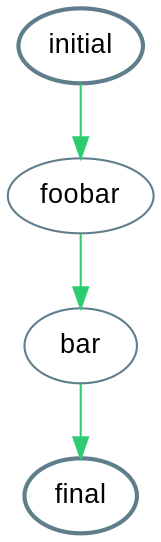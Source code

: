 digraph "test-machine" {
    node1 [label="initial" fontname="Arial" fontsize="13" fontcolor="#000000" color="#607d8b" style="bold"];
    node2 [label="foobar" fontname="Arial" fontsize="13" fontcolor="#000000" color="#607d8b"];
    node3 [label="bar" fontname="Arial" fontsize="13" fontcolor="#000000" color="#607d8b"];
    node4 [label="final" fontname="Arial" fontsize="13" fontcolor="#000000" color="#607d8b" style="bold"];

    node1 -> node2 [label=""fontname="Arial" fontsize="12" fontcolor="#7f8c8d" color="#2ecc71"];
    node2 -> node3 [label=""fontname="Arial" fontsize="12" fontcolor="#7f8c8d" color="#2ecc71"];
    node3 -> node4 [label=""fontname="Arial" fontsize="12" fontcolor="#7f8c8d" color="#2ecc71"];
}